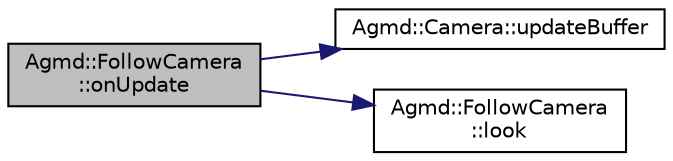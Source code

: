 digraph "Agmd::FollowCamera::onUpdate"
{
  edge [fontname="Helvetica",fontsize="10",labelfontname="Helvetica",labelfontsize="10"];
  node [fontname="Helvetica",fontsize="10",shape=record];
  rankdir="LR";
  Node1 [label="Agmd::FollowCamera\l::onUpdate",height=0.2,width=0.4,color="black", fillcolor="grey75", style="filled" fontcolor="black"];
  Node1 -> Node2 [color="midnightblue",fontsize="10",style="solid",fontname="Helvetica"];
  Node2 [label="Agmd::Camera::updateBuffer",height=0.2,width=0.4,color="black", fillcolor="white", style="filled",URL="$class_agmd_1_1_camera.html#a86525f499de754a4b27a8a5947322320"];
  Node1 -> Node3 [color="midnightblue",fontsize="10",style="solid",fontname="Helvetica"];
  Node3 [label="Agmd::FollowCamera\l::look",height=0.2,width=0.4,color="black", fillcolor="white", style="filled",URL="$class_agmd_1_1_follow_camera.html#a5e5a5e8c8578dd7ee00d2139318d35b9"];
}
